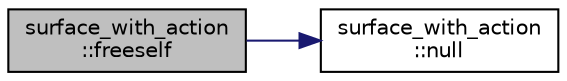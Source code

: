 digraph "surface_with_action::freeself"
{
  edge [fontname="Helvetica",fontsize="10",labelfontname="Helvetica",labelfontsize="10"];
  node [fontname="Helvetica",fontsize="10",shape=record];
  rankdir="LR";
  Node1040 [label="surface_with_action\l::freeself",height=0.2,width=0.4,color="black", fillcolor="grey75", style="filled", fontcolor="black"];
  Node1040 -> Node1041 [color="midnightblue",fontsize="10",style="solid",fontname="Helvetica"];
  Node1041 [label="surface_with_action\l::null",height=0.2,width=0.4,color="black", fillcolor="white", style="filled",URL="$d8/df9/classsurface__with__action.html#af5af15d7550135fbfb1d5211f69aa457"];
}

